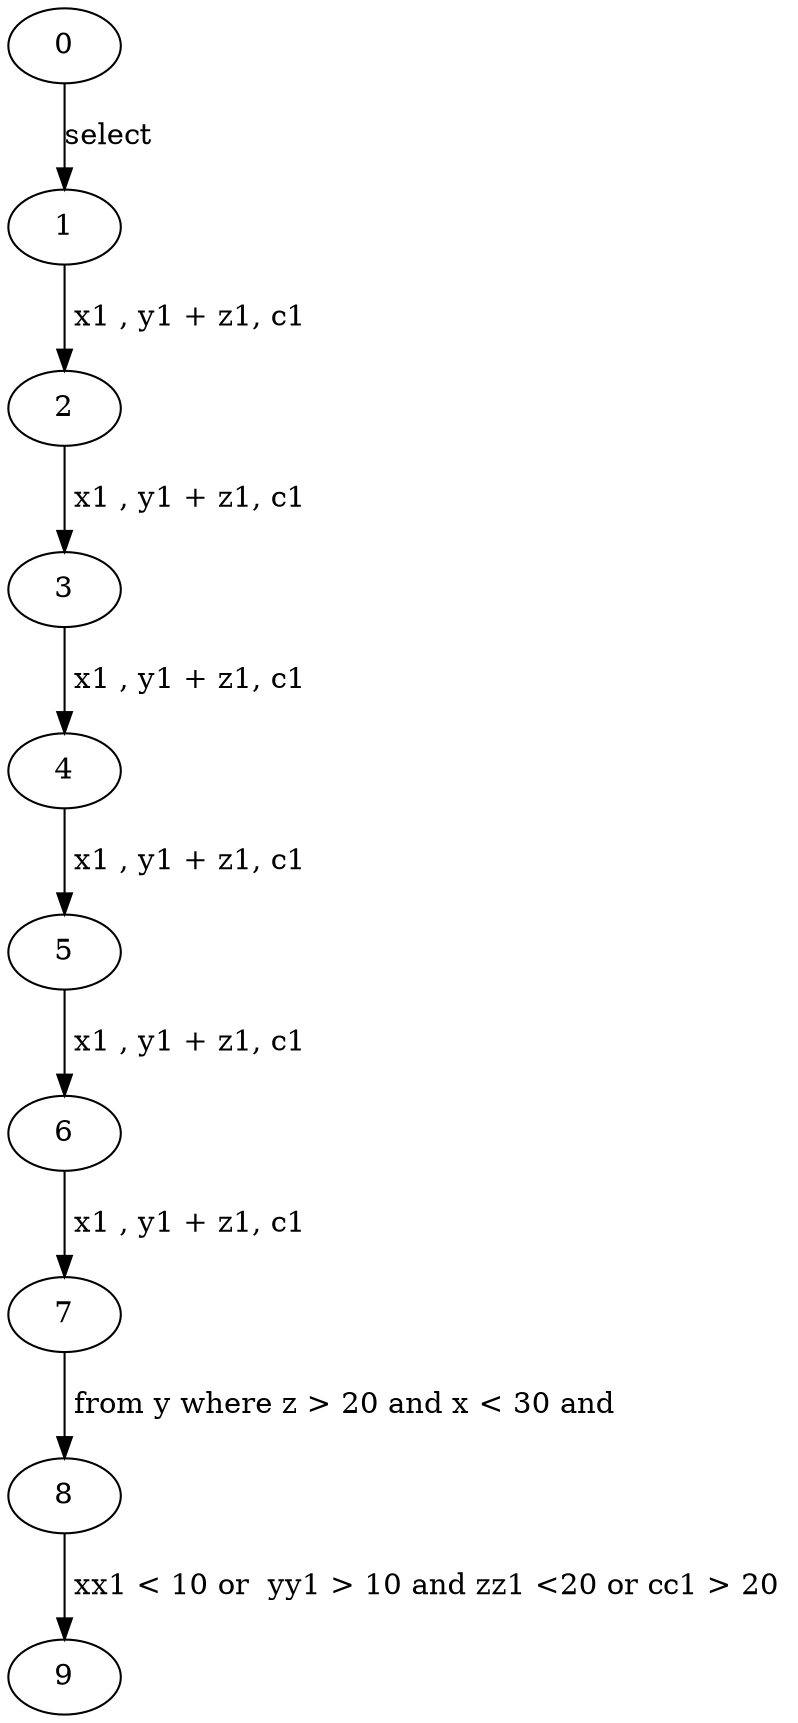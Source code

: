 digraph g{0;
1;
2;
3;
4;
5;
6;
7;
8;
9;
0 -> 1 [ label="select "];
1 -> 2 [ label=" x1 , y1 + z1, c1 "];
2 -> 3 [ label=" x1 , y1 + z1, c1 "];
3 -> 4 [ label=" x1 , y1 + z1, c1 "];
4 -> 5 [ label=" x1 , y1 + z1, c1 "];
5 -> 6 [ label=" x1 , y1 + z1, c1 "];
6 -> 7 [ label=" x1 , y1 + z1, c1 "];
7 -> 8 [ label=" from y where z > 20 and x < 30 and"];
8 -> 9 [ label=" xx1 < 10 or  yy1 > 10 and zz1 <20 or cc1 > 20 "];
}